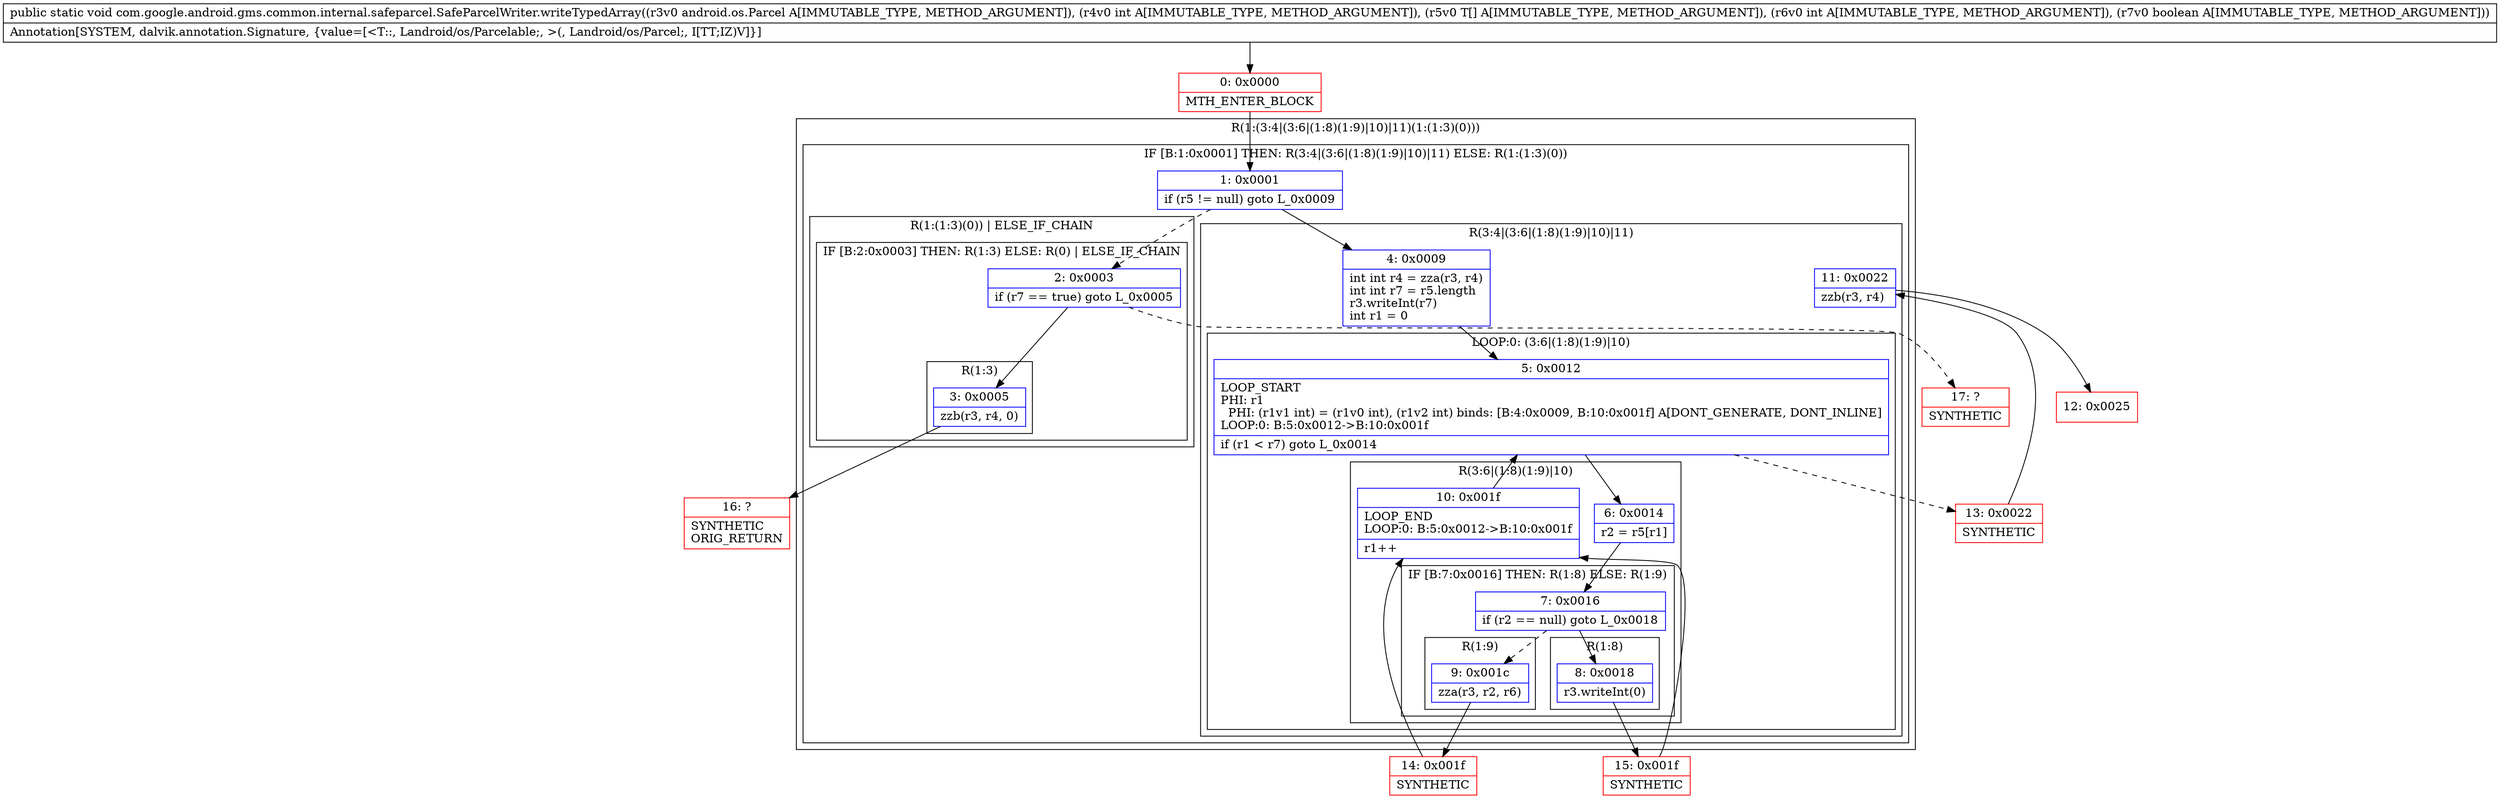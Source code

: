 digraph "CFG forcom.google.android.gms.common.internal.safeparcel.SafeParcelWriter.writeTypedArray(Landroid\/os\/Parcel;I[Landroid\/os\/Parcelable;IZ)V" {
subgraph cluster_Region_246522247 {
label = "R(1:(3:4|(3:6|(1:8)(1:9)|10)|11)(1:(1:3)(0)))";
node [shape=record,color=blue];
subgraph cluster_IfRegion_1771504249 {
label = "IF [B:1:0x0001] THEN: R(3:4|(3:6|(1:8)(1:9)|10)|11) ELSE: R(1:(1:3)(0))";
node [shape=record,color=blue];
Node_1 [shape=record,label="{1\:\ 0x0001|if (r5 != null) goto L_0x0009\l}"];
subgraph cluster_Region_2023517493 {
label = "R(3:4|(3:6|(1:8)(1:9)|10)|11)";
node [shape=record,color=blue];
Node_4 [shape=record,label="{4\:\ 0x0009|int int r4 = zza(r3, r4)\lint int r7 = r5.length\lr3.writeInt(r7)\lint r1 = 0\l}"];
subgraph cluster_LoopRegion_961652306 {
label = "LOOP:0: (3:6|(1:8)(1:9)|10)";
node [shape=record,color=blue];
Node_5 [shape=record,label="{5\:\ 0x0012|LOOP_START\lPHI: r1 \l  PHI: (r1v1 int) = (r1v0 int), (r1v2 int) binds: [B:4:0x0009, B:10:0x001f] A[DONT_GENERATE, DONT_INLINE]\lLOOP:0: B:5:0x0012\-\>B:10:0x001f\l|if (r1 \< r7) goto L_0x0014\l}"];
subgraph cluster_Region_1121414863 {
label = "R(3:6|(1:8)(1:9)|10)";
node [shape=record,color=blue];
Node_6 [shape=record,label="{6\:\ 0x0014|r2 = r5[r1]\l}"];
subgraph cluster_IfRegion_1182401480 {
label = "IF [B:7:0x0016] THEN: R(1:8) ELSE: R(1:9)";
node [shape=record,color=blue];
Node_7 [shape=record,label="{7\:\ 0x0016|if (r2 == null) goto L_0x0018\l}"];
subgraph cluster_Region_1170489113 {
label = "R(1:8)";
node [shape=record,color=blue];
Node_8 [shape=record,label="{8\:\ 0x0018|r3.writeInt(0)\l}"];
}
subgraph cluster_Region_345073938 {
label = "R(1:9)";
node [shape=record,color=blue];
Node_9 [shape=record,label="{9\:\ 0x001c|zza(r3, r2, r6)\l}"];
}
}
Node_10 [shape=record,label="{10\:\ 0x001f|LOOP_END\lLOOP:0: B:5:0x0012\-\>B:10:0x001f\l|r1++\l}"];
}
}
Node_11 [shape=record,label="{11\:\ 0x0022|zzb(r3, r4)\l}"];
}
subgraph cluster_Region_541474532 {
label = "R(1:(1:3)(0)) | ELSE_IF_CHAIN\l";
node [shape=record,color=blue];
subgraph cluster_IfRegion_909380967 {
label = "IF [B:2:0x0003] THEN: R(1:3) ELSE: R(0) | ELSE_IF_CHAIN\l";
node [shape=record,color=blue];
Node_2 [shape=record,label="{2\:\ 0x0003|if (r7 == true) goto L_0x0005\l}"];
subgraph cluster_Region_1391251535 {
label = "R(1:3)";
node [shape=record,color=blue];
Node_3 [shape=record,label="{3\:\ 0x0005|zzb(r3, r4, 0)\l}"];
}
subgraph cluster_Region_1303051001 {
label = "R(0)";
node [shape=record,color=blue];
}
}
}
}
}
Node_0 [shape=record,color=red,label="{0\:\ 0x0000|MTH_ENTER_BLOCK\l}"];
Node_12 [shape=record,color=red,label="{12\:\ 0x0025}"];
Node_13 [shape=record,color=red,label="{13\:\ 0x0022|SYNTHETIC\l}"];
Node_14 [shape=record,color=red,label="{14\:\ 0x001f|SYNTHETIC\l}"];
Node_15 [shape=record,color=red,label="{15\:\ 0x001f|SYNTHETIC\l}"];
Node_16 [shape=record,color=red,label="{16\:\ ?|SYNTHETIC\lORIG_RETURN\l}"];
Node_17 [shape=record,color=red,label="{17\:\ ?|SYNTHETIC\l}"];
MethodNode[shape=record,label="{public static void com.google.android.gms.common.internal.safeparcel.SafeParcelWriter.writeTypedArray((r3v0 android.os.Parcel A[IMMUTABLE_TYPE, METHOD_ARGUMENT]), (r4v0 int A[IMMUTABLE_TYPE, METHOD_ARGUMENT]), (r5v0 T[] A[IMMUTABLE_TYPE, METHOD_ARGUMENT]), (r6v0 int A[IMMUTABLE_TYPE, METHOD_ARGUMENT]), (r7v0 boolean A[IMMUTABLE_TYPE, METHOD_ARGUMENT]))  | Annotation[SYSTEM, dalvik.annotation.Signature, \{value=[\<T::, Landroid\/os\/Parcelable;, \>(, Landroid\/os\/Parcel;, I[TT;IZ)V]\}]\l}"];
MethodNode -> Node_0;
Node_1 -> Node_2[style=dashed];
Node_1 -> Node_4;
Node_4 -> Node_5;
Node_5 -> Node_6;
Node_5 -> Node_13[style=dashed];
Node_6 -> Node_7;
Node_7 -> Node_8;
Node_7 -> Node_9[style=dashed];
Node_8 -> Node_15;
Node_9 -> Node_14;
Node_10 -> Node_5;
Node_11 -> Node_12;
Node_2 -> Node_3;
Node_2 -> Node_17[style=dashed];
Node_3 -> Node_16;
Node_0 -> Node_1;
Node_13 -> Node_11;
Node_14 -> Node_10;
Node_15 -> Node_10;
}

